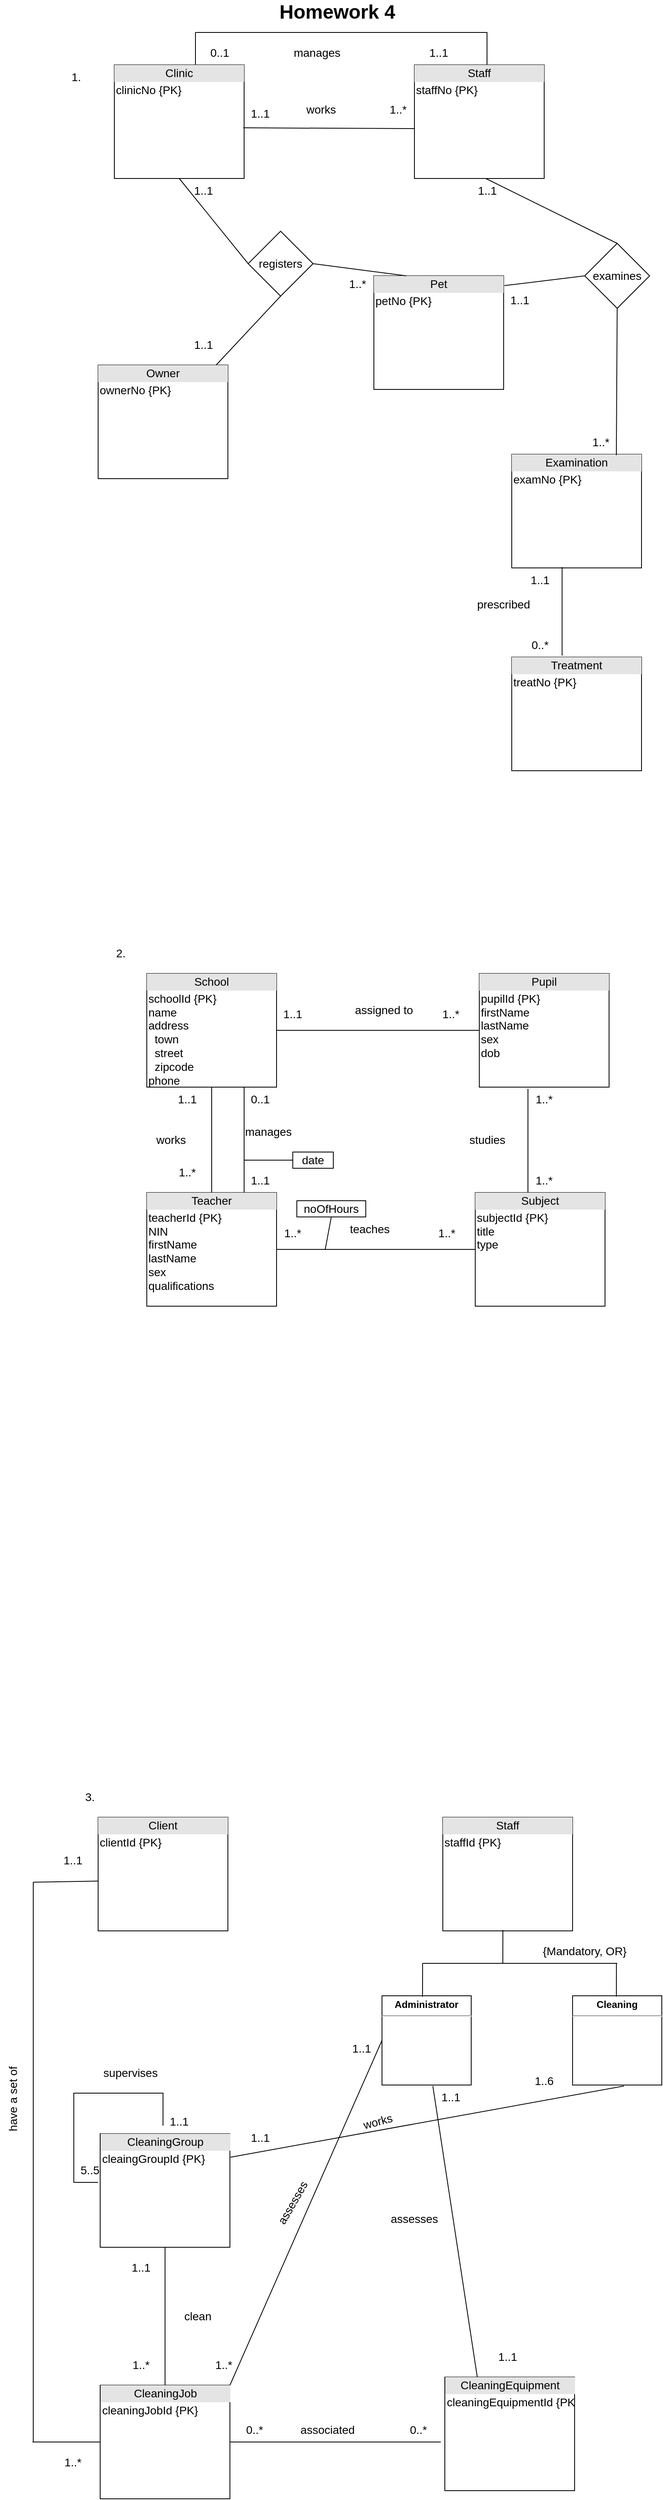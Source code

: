 <mxfile version="20.3.7" type="github">
  <diagram id="n6hOYPqbTRg_huXqoske" name="Page-1">
    <mxGraphModel dx="1140" dy="533" grid="1" gridSize="10" guides="1" tooltips="1" connect="1" arrows="1" fold="1" page="1" pageScale="1" pageWidth="850" pageHeight="1100" math="0" shadow="0">
      <root>
        <mxCell id="0" />
        <mxCell id="1" parent="0" />
        <mxCell id="2x-YNOdJNlLPmu8-nP3Z-1" value="&lt;span style=&quot;font-size: 24px;&quot;&gt;&lt;b&gt;Homework 4&lt;/b&gt;&lt;/span&gt;" style="text;html=1;strokeColor=none;fillColor=none;align=center;verticalAlign=middle;whiteSpace=wrap;rounded=0;" parent="1" vertex="1">
          <mxGeometry x="320" y="40" width="190" height="30" as="geometry" />
        </mxCell>
        <mxCell id="2x-YNOdJNlLPmu8-nP3Z-3" value="&lt;font style=&quot;font-size: 14px;&quot;&gt;1.&amp;nbsp;&lt;/font&gt;" style="text;html=1;strokeColor=none;fillColor=none;align=center;verticalAlign=middle;whiteSpace=wrap;rounded=0;fontSize=12;" parent="1" vertex="1">
          <mxGeometry x="70" y="120" width="50" height="30" as="geometry" />
        </mxCell>
        <mxCell id="2x-YNOdJNlLPmu8-nP3Z-4" value="&lt;div style=&quot;text-align: center; box-sizing: border-box; width: 100%; background: rgb(228, 228, 228); padding: 2px;&quot;&gt;Clinic&lt;/div&gt;&lt;table style=&quot;width:100%;font-size:1em;&quot; cellpadding=&quot;2&quot; cellspacing=&quot;0&quot;&gt;&lt;tbody&gt;&lt;tr&gt;&lt;td&gt;clinicNo {PK}&lt;br&gt;&lt;br&gt;&lt;/td&gt;&lt;td&gt;&lt;/td&gt;&lt;/tr&gt;&lt;/tbody&gt;&lt;/table&gt;" style="verticalAlign=top;align=left;overflow=fill;html=1;fontSize=14;" parent="1" vertex="1">
          <mxGeometry x="140" y="120" width="160" height="140" as="geometry" />
        </mxCell>
        <mxCell id="2x-YNOdJNlLPmu8-nP3Z-5" value="&lt;div style=&quot;text-align: center; box-sizing: border-box; width: 100%; background: rgb(228, 228, 228); padding: 2px;&quot;&gt;Staff&lt;/div&gt;&lt;table style=&quot;width:100%;font-size:1em;&quot; cellpadding=&quot;2&quot; cellspacing=&quot;0&quot;&gt;&lt;tbody&gt;&lt;tr&gt;&lt;td&gt;staffNo {PK}&lt;/td&gt;&lt;td&gt;&lt;/td&gt;&lt;/tr&gt;&lt;tr&gt;&lt;td&gt;&lt;br&gt;&lt;/td&gt;&lt;td&gt;&lt;/td&gt;&lt;/tr&gt;&lt;/tbody&gt;&lt;/table&gt;" style="verticalAlign=top;align=left;overflow=fill;html=1;fontSize=14;" parent="1" vertex="1">
          <mxGeometry x="510" y="120" width="160" height="140" as="geometry" />
        </mxCell>
        <mxCell id="2x-YNOdJNlLPmu8-nP3Z-6" value="" style="endArrow=none;html=1;rounded=0;fontSize=14;exitX=0.994;exitY=0.554;exitDx=0;exitDy=0;exitPerimeter=0;entryX=0;entryY=0.561;entryDx=0;entryDy=0;entryPerimeter=0;" parent="1" source="2x-YNOdJNlLPmu8-nP3Z-4" target="2x-YNOdJNlLPmu8-nP3Z-5" edge="1">
          <mxGeometry width="50" height="50" relative="1" as="geometry">
            <mxPoint x="430" y="260" as="sourcePoint" />
            <mxPoint x="480" y="210" as="targetPoint" />
          </mxGeometry>
        </mxCell>
        <mxCell id="2x-YNOdJNlLPmu8-nP3Z-7" value="1..*" style="text;html=1;strokeColor=none;fillColor=none;align=center;verticalAlign=middle;whiteSpace=wrap;rounded=0;fontSize=14;" parent="1" vertex="1">
          <mxGeometry x="460" y="160" width="60" height="30" as="geometry" />
        </mxCell>
        <mxCell id="2x-YNOdJNlLPmu8-nP3Z-8" value="works" style="text;html=1;strokeColor=none;fillColor=none;align=center;verticalAlign=middle;whiteSpace=wrap;rounded=0;fontSize=14;" parent="1" vertex="1">
          <mxGeometry x="365" y="160" width="60" height="30" as="geometry" />
        </mxCell>
        <mxCell id="2x-YNOdJNlLPmu8-nP3Z-9" value="" style="shape=image;html=1;verticalAlign=top;verticalLabelPosition=bottom;labelBackgroundColor=#ffffff;imageAspect=0;aspect=fixed;image=https://cdn4.iconfinder.com/data/icons/essential-app-2/16/play-music-triangle-media-128.png;fontSize=14;rotation=-180;" parent="1" vertex="1">
          <mxGeometry x="350" y="165" width="20" height="20" as="geometry" />
        </mxCell>
        <mxCell id="2x-YNOdJNlLPmu8-nP3Z-10" value="1..1" style="text;html=1;strokeColor=none;fillColor=none;align=center;verticalAlign=middle;whiteSpace=wrap;rounded=0;fontSize=14;" parent="1" vertex="1">
          <mxGeometry x="290" y="165" width="60" height="30" as="geometry" />
        </mxCell>
        <mxCell id="2x-YNOdJNlLPmu8-nP3Z-11" value="&lt;div style=&quot;text-align: center; box-sizing: border-box; width: 100%; background: rgb(228, 228, 228); padding: 2px;&quot;&gt;Owner&lt;/div&gt;&lt;table style=&quot;width:100%;font-size:1em;&quot; cellpadding=&quot;2&quot; cellspacing=&quot;0&quot;&gt;&lt;tbody&gt;&lt;tr&gt;&lt;td&gt;ownerNo {PK}&lt;br&gt;&lt;br&gt;&lt;/td&gt;&lt;td&gt;&lt;/td&gt;&lt;/tr&gt;&lt;/tbody&gt;&lt;/table&gt;" style="verticalAlign=top;align=left;overflow=fill;html=1;fontSize=14;" parent="1" vertex="1">
          <mxGeometry x="120" y="490" width="160" height="140" as="geometry" />
        </mxCell>
        <mxCell id="2x-YNOdJNlLPmu8-nP3Z-12" value="" style="endArrow=none;html=1;rounded=0;fontSize=14;exitX=0;exitY=0.5;exitDx=0;exitDy=0;entryX=0.5;entryY=1;entryDx=0;entryDy=0;" parent="1" source="UZ8KRonEaBF6RXoaCSWt-2" target="2x-YNOdJNlLPmu8-nP3Z-4" edge="1">
          <mxGeometry width="50" height="50" relative="1" as="geometry">
            <mxPoint x="430" y="370" as="sourcePoint" />
            <mxPoint x="480" y="320" as="targetPoint" />
          </mxGeometry>
        </mxCell>
        <mxCell id="2x-YNOdJNlLPmu8-nP3Z-13" value="&lt;div style=&quot;text-align: center; box-sizing: border-box; width: 100%; background: rgb(228, 228, 228); padding: 2px;&quot;&gt;Pet&lt;/div&gt;&lt;table style=&quot;width:100%;font-size:1em;&quot; cellpadding=&quot;2&quot; cellspacing=&quot;0&quot;&gt;&lt;tbody&gt;&lt;tr&gt;&lt;td&gt;petNo {PK}&lt;br&gt;&lt;br&gt;&lt;/td&gt;&lt;td&gt;&lt;/td&gt;&lt;/tr&gt;&lt;/tbody&gt;&lt;/table&gt;" style="verticalAlign=top;align=left;overflow=fill;html=1;fontSize=14;" parent="1" vertex="1">
          <mxGeometry x="460" y="380" width="160" height="140" as="geometry" />
        </mxCell>
        <mxCell id="2x-YNOdJNlLPmu8-nP3Z-14" value="" style="endArrow=none;html=1;rounded=0;fontSize=14;exitX=0.5;exitY=1;exitDx=0;exitDy=0;" parent="1" target="2x-YNOdJNlLPmu8-nP3Z-11" edge="1" source="UZ8KRonEaBF6RXoaCSWt-2">
          <mxGeometry width="50" height="50" relative="1" as="geometry">
            <mxPoint x="460" y="450" as="sourcePoint" />
            <mxPoint x="480" y="550" as="targetPoint" />
          </mxGeometry>
        </mxCell>
        <mxCell id="2x-YNOdJNlLPmu8-nP3Z-15" value="1..*" style="text;html=1;strokeColor=none;fillColor=none;align=center;verticalAlign=middle;whiteSpace=wrap;rounded=0;fontSize=14;" parent="1" vertex="1">
          <mxGeometry x="410" y="375" width="60" height="30" as="geometry" />
        </mxCell>
        <mxCell id="2x-YNOdJNlLPmu8-nP3Z-23" value="manages" style="text;html=1;strokeColor=none;fillColor=none;align=center;verticalAlign=middle;whiteSpace=wrap;rounded=0;fontSize=14;" parent="1" vertex="1">
          <mxGeometry x="360" y="90" width="60" height="30" as="geometry" />
        </mxCell>
        <mxCell id="2x-YNOdJNlLPmu8-nP3Z-24" value="0..1" style="text;html=1;strokeColor=none;fillColor=none;align=center;verticalAlign=middle;whiteSpace=wrap;rounded=0;fontSize=14;" parent="1" vertex="1">
          <mxGeometry x="240" y="90" width="60" height="30" as="geometry" />
        </mxCell>
        <mxCell id="2x-YNOdJNlLPmu8-nP3Z-25" value="1..1" style="text;html=1;strokeColor=none;fillColor=none;align=center;verticalAlign=middle;whiteSpace=wrap;rounded=0;fontSize=14;" parent="1" vertex="1">
          <mxGeometry x="510" y="90" width="60" height="30" as="geometry" />
        </mxCell>
        <mxCell id="2x-YNOdJNlLPmu8-nP3Z-28" value="1..1" style="text;html=1;strokeColor=none;fillColor=none;align=center;verticalAlign=middle;whiteSpace=wrap;rounded=0;fontSize=14;" parent="1" vertex="1">
          <mxGeometry x="220" y="260" width="60" height="30" as="geometry" />
        </mxCell>
        <mxCell id="2x-YNOdJNlLPmu8-nP3Z-30" value="" style="endArrow=none;html=1;rounded=0;fontSize=14;exitX=0.25;exitY=0;exitDx=0;exitDy=0;entryX=1;entryY=0.5;entryDx=0;entryDy=0;" parent="1" source="2x-YNOdJNlLPmu8-nP3Z-13" target="UZ8KRonEaBF6RXoaCSWt-2" edge="1">
          <mxGeometry width="50" height="50" relative="1" as="geometry">
            <mxPoint x="490" y="370" as="sourcePoint" />
            <mxPoint x="490" y="300" as="targetPoint" />
          </mxGeometry>
        </mxCell>
        <mxCell id="2x-YNOdJNlLPmu8-nP3Z-32" value="1..1" style="text;html=1;strokeColor=none;fillColor=none;align=center;verticalAlign=middle;whiteSpace=wrap;rounded=0;fontSize=14;rotation=0;" parent="1" vertex="1">
          <mxGeometry x="220" y="450" width="60" height="30" as="geometry" />
        </mxCell>
        <mxCell id="2x-YNOdJNlLPmu8-nP3Z-34" value="&lt;div style=&quot;text-align: center; box-sizing: border-box; width: 100%; background: rgb(228, 228, 228); padding: 2px;&quot;&gt;Examination&lt;/div&gt;&lt;table style=&quot;width:100%;font-size:1em;&quot; cellpadding=&quot;2&quot; cellspacing=&quot;0&quot;&gt;&lt;tbody&gt;&lt;tr&gt;&lt;td&gt;examNo {PK}&lt;br&gt;&lt;br&gt;&lt;/td&gt;&lt;td&gt;&lt;/td&gt;&lt;/tr&gt;&lt;/tbody&gt;&lt;/table&gt;" style="verticalAlign=top;align=left;overflow=fill;html=1;fontSize=14;" parent="1" vertex="1">
          <mxGeometry x="630" y="600" width="160" height="140" as="geometry" />
        </mxCell>
        <mxCell id="2x-YNOdJNlLPmu8-nP3Z-35" value="" style="endArrow=none;html=1;rounded=0;fontSize=14;entryX=0.5;entryY=1;entryDx=0;entryDy=0;exitX=0.806;exitY=0.007;exitDx=0;exitDy=0;exitPerimeter=0;" parent="1" target="UZ8KRonEaBF6RXoaCSWt-4" edge="1" source="2x-YNOdJNlLPmu8-nP3Z-34">
          <mxGeometry width="50" height="50" relative="1" as="geometry">
            <mxPoint x="518" y="620" as="sourcePoint" />
            <mxPoint x="490" y="500" as="targetPoint" />
          </mxGeometry>
        </mxCell>
        <mxCell id="2x-YNOdJNlLPmu8-nP3Z-38" value="1..*" style="text;html=1;strokeColor=none;fillColor=none;align=center;verticalAlign=middle;whiteSpace=wrap;rounded=0;fontSize=14;" parent="1" vertex="1">
          <mxGeometry x="710" y="570" width="60" height="30" as="geometry" />
        </mxCell>
        <mxCell id="2x-YNOdJNlLPmu8-nP3Z-39" value="1..1" style="text;html=1;strokeColor=none;fillColor=none;align=center;verticalAlign=middle;whiteSpace=wrap;rounded=0;fontSize=14;" parent="1" vertex="1">
          <mxGeometry x="610" y="395" width="60" height="30" as="geometry" />
        </mxCell>
        <mxCell id="2x-YNOdJNlLPmu8-nP3Z-44" value="1..1" style="text;html=1;strokeColor=none;fillColor=none;align=center;verticalAlign=middle;whiteSpace=wrap;rounded=0;fontSize=14;" parent="1" vertex="1">
          <mxGeometry x="570" y="260" width="60" height="30" as="geometry" />
        </mxCell>
        <mxCell id="2x-YNOdJNlLPmu8-nP3Z-45" value="&lt;div style=&quot;text-align: center; box-sizing: border-box; width: 100%; background: rgb(228, 228, 228); padding: 2px;&quot;&gt;Treatment&lt;/div&gt;&lt;table style=&quot;width:100%;font-size:1em;&quot; cellpadding=&quot;2&quot; cellspacing=&quot;0&quot;&gt;&lt;tbody&gt;&lt;tr&gt;&lt;td&gt;treatNo {PK}&lt;br&gt;&lt;br&gt;&lt;/td&gt;&lt;td&gt;&lt;/td&gt;&lt;/tr&gt;&lt;/tbody&gt;&lt;/table&gt;" style="verticalAlign=top;align=left;overflow=fill;html=1;fontSize=14;" parent="1" vertex="1">
          <mxGeometry x="630" y="850" width="160" height="140" as="geometry" />
        </mxCell>
        <mxCell id="2x-YNOdJNlLPmu8-nP3Z-46" value="" style="endArrow=none;html=1;rounded=0;fontSize=14;entryX=0.388;entryY=0.993;entryDx=0;entryDy=0;entryPerimeter=0;exitX=0.388;exitY=-0.014;exitDx=0;exitDy=0;exitPerimeter=0;" parent="1" source="2x-YNOdJNlLPmu8-nP3Z-45" target="2x-YNOdJNlLPmu8-nP3Z-34" edge="1">
          <mxGeometry width="50" height="50" relative="1" as="geometry">
            <mxPoint x="522" y="840" as="sourcePoint" />
            <mxPoint x="490" y="790" as="targetPoint" />
          </mxGeometry>
        </mxCell>
        <mxCell id="2x-YNOdJNlLPmu8-nP3Z-47" value="prescribed" style="text;html=1;strokeColor=none;fillColor=none;align=center;verticalAlign=middle;whiteSpace=wrap;rounded=0;fontSize=14;" parent="1" vertex="1">
          <mxGeometry x="590" y="770" width="60" height="30" as="geometry" />
        </mxCell>
        <mxCell id="2x-YNOdJNlLPmu8-nP3Z-48" value="" style="shape=image;html=1;verticalAlign=top;verticalLabelPosition=bottom;labelBackgroundColor=#ffffff;imageAspect=0;aspect=fixed;image=https://cdn1.iconfinder.com/data/icons/ionicons-fill-vol-2/512/triangle-128.png;fontSize=14;rotation=-180;" parent="1" vertex="1">
          <mxGeometry x="610" y="800" width="20" height="20" as="geometry" />
        </mxCell>
        <mxCell id="2x-YNOdJNlLPmu8-nP3Z-49" value="0..*" style="text;html=1;strokeColor=none;fillColor=none;align=center;verticalAlign=middle;whiteSpace=wrap;rounded=0;fontSize=14;" parent="1" vertex="1">
          <mxGeometry x="635" y="820" width="60" height="30" as="geometry" />
        </mxCell>
        <mxCell id="2x-YNOdJNlLPmu8-nP3Z-50" value="1..1" style="text;html=1;strokeColor=none;fillColor=none;align=center;verticalAlign=middle;whiteSpace=wrap;rounded=0;fontSize=14;" parent="1" vertex="1">
          <mxGeometry x="635" y="740" width="60" height="30" as="geometry" />
        </mxCell>
        <mxCell id="2x-YNOdJNlLPmu8-nP3Z-51" value="2.&amp;nbsp;" style="text;html=1;strokeColor=none;fillColor=none;align=center;verticalAlign=middle;whiteSpace=wrap;rounded=0;fontSize=14;" parent="1" vertex="1">
          <mxGeometry x="120" y="1200" width="60" height="30" as="geometry" />
        </mxCell>
        <mxCell id="2x-YNOdJNlLPmu8-nP3Z-52" value="&lt;div style=&quot;text-align: center; box-sizing: border-box; width: 100%; background: rgb(228, 228, 228); padding: 2px;&quot;&gt;School&lt;/div&gt;&lt;table style=&quot;width:100%;font-size:1em;&quot; cellpadding=&quot;2&quot; cellspacing=&quot;0&quot;&gt;&lt;tbody&gt;&lt;tr&gt;&lt;td&gt;schoolId {PK}&lt;br&gt;name&lt;br&gt;address&lt;br&gt;&lt;span style=&quot;white-space: pre;&quot;&gt; &lt;span style=&quot;white-space: pre;&quot;&gt;	&lt;/span&gt;&lt;/span&gt;town&lt;br&gt;&lt;span style=&quot;white-space: pre;&quot;&gt; &lt;span style=&quot;white-space: pre;&quot;&gt;	&lt;/span&gt;&lt;/span&gt;street&lt;br&gt;&lt;span style=&quot;white-space: pre;&quot;&gt; &lt;span style=&quot;white-space: pre;&quot;&gt;	&lt;/span&gt;&lt;/span&gt;zipcode&lt;br&gt;phone&lt;br&gt;&lt;br&gt;&lt;/td&gt;&lt;td&gt;&lt;/td&gt;&lt;/tr&gt;&lt;/tbody&gt;&lt;/table&gt;" style="verticalAlign=top;align=left;overflow=fill;html=1;fontSize=14;" parent="1" vertex="1">
          <mxGeometry x="180" y="1240" width="160" height="140" as="geometry" />
        </mxCell>
        <mxCell id="2x-YNOdJNlLPmu8-nP3Z-53" value="&lt;div style=&quot;text-align: center; box-sizing: border-box; width: 100%; background: rgb(228, 228, 228); padding: 2px;&quot;&gt;Pupil&lt;/div&gt;&lt;table style=&quot;width:100%;font-size:1em;&quot; cellpadding=&quot;2&quot; cellspacing=&quot;0&quot;&gt;&lt;tbody&gt;&lt;tr&gt;&lt;td&gt;pupilId {PK}&lt;br&gt;firstName&lt;br&gt;lastName&lt;br&gt;sex&lt;br&gt;dob&lt;br&gt;&lt;br&gt;&lt;/td&gt;&lt;td&gt;&lt;/td&gt;&lt;/tr&gt;&lt;/tbody&gt;&lt;/table&gt;" style="verticalAlign=top;align=left;overflow=fill;html=1;fontSize=14;" parent="1" vertex="1">
          <mxGeometry x="590" y="1240" width="160" height="140" as="geometry" />
        </mxCell>
        <mxCell id="2x-YNOdJNlLPmu8-nP3Z-54" value="" style="endArrow=none;html=1;rounded=0;fontSize=14;exitX=1;exitY=0.5;exitDx=0;exitDy=0;entryX=0;entryY=0.5;entryDx=0;entryDy=0;" parent="1" source="2x-YNOdJNlLPmu8-nP3Z-52" target="2x-YNOdJNlLPmu8-nP3Z-53" edge="1">
          <mxGeometry width="50" height="50" relative="1" as="geometry">
            <mxPoint x="480" y="1300" as="sourcePoint" />
            <mxPoint x="530" y="1250" as="targetPoint" />
          </mxGeometry>
        </mxCell>
        <mxCell id="2x-YNOdJNlLPmu8-nP3Z-55" value="assigned to" style="text;html=1;strokeColor=none;fillColor=none;align=center;verticalAlign=middle;whiteSpace=wrap;rounded=0;fontSize=14;" parent="1" vertex="1">
          <mxGeometry x="435" y="1270" width="75" height="30" as="geometry" />
        </mxCell>
        <mxCell id="2x-YNOdJNlLPmu8-nP3Z-56" value="" style="shape=image;html=1;verticalAlign=top;verticalLabelPosition=bottom;labelBackgroundColor=#ffffff;imageAspect=0;aspect=fixed;image=https://cdn1.iconfinder.com/data/icons/ionicons-fill-vol-2/512/triangle-128.png;fontSize=14;rotation=-90;" parent="1" vertex="1">
          <mxGeometry x="415" y="1275" width="20" height="20" as="geometry" />
        </mxCell>
        <mxCell id="2x-YNOdJNlLPmu8-nP3Z-57" value="1..1" style="text;html=1;strokeColor=none;fillColor=none;align=center;verticalAlign=middle;whiteSpace=wrap;rounded=0;fontSize=14;" parent="1" vertex="1">
          <mxGeometry x="330" y="1275" width="60" height="30" as="geometry" />
        </mxCell>
        <mxCell id="2x-YNOdJNlLPmu8-nP3Z-58" value="1..*" style="text;html=1;strokeColor=none;fillColor=none;align=center;verticalAlign=middle;whiteSpace=wrap;rounded=0;fontSize=14;" parent="1" vertex="1">
          <mxGeometry x="525" y="1275" width="60" height="30" as="geometry" />
        </mxCell>
        <mxCell id="2x-YNOdJNlLPmu8-nP3Z-59" value="&lt;div style=&quot;text-align: center; box-sizing: border-box; width: 100%; background: rgb(228, 228, 228); padding: 2px;&quot;&gt;Teacher&lt;/div&gt;&lt;table style=&quot;width:100%;font-size:1em;&quot; cellpadding=&quot;2&quot; cellspacing=&quot;0&quot;&gt;&lt;tbody&gt;&lt;tr&gt;&lt;td&gt;teacherId {PK}&lt;br&gt;NIN&lt;br&gt;firstName&lt;br&gt;lastName&lt;br&gt;sex&lt;br&gt;qualifications&lt;/td&gt;&lt;td&gt;&lt;/td&gt;&lt;/tr&gt;&lt;/tbody&gt;&lt;/table&gt;" style="verticalAlign=top;align=left;overflow=fill;html=1;fontSize=14;" parent="1" vertex="1">
          <mxGeometry x="180" y="1510" width="160" height="140" as="geometry" />
        </mxCell>
        <mxCell id="2x-YNOdJNlLPmu8-nP3Z-60" value="" style="endArrow=none;html=1;rounded=0;fontSize=14;exitX=0.5;exitY=0;exitDx=0;exitDy=0;entryX=0.5;entryY=1;entryDx=0;entryDy=0;" parent="1" source="2x-YNOdJNlLPmu8-nP3Z-59" target="2x-YNOdJNlLPmu8-nP3Z-52" edge="1">
          <mxGeometry width="50" height="50" relative="1" as="geometry">
            <mxPoint x="480" y="1520" as="sourcePoint" />
            <mxPoint x="530" y="1470" as="targetPoint" />
          </mxGeometry>
        </mxCell>
        <mxCell id="2x-YNOdJNlLPmu8-nP3Z-61" value="works" style="text;html=1;strokeColor=none;fillColor=none;align=center;verticalAlign=middle;whiteSpace=wrap;rounded=0;fontSize=14;" parent="1" vertex="1">
          <mxGeometry x="180" y="1430" width="60" height="30" as="geometry" />
        </mxCell>
        <mxCell id="2x-YNOdJNlLPmu8-nP3Z-62" value="" style="shape=image;html=1;verticalAlign=top;verticalLabelPosition=bottom;labelBackgroundColor=#ffffff;imageAspect=0;aspect=fixed;image=https://cdn1.iconfinder.com/data/icons/ionicons-fill-vol-2/512/triangle-128.png;fontSize=14;rotation=0;" parent="1" vertex="1">
          <mxGeometry x="200" y="1420" width="20" height="20" as="geometry" />
        </mxCell>
        <mxCell id="2x-YNOdJNlLPmu8-nP3Z-63" value="1..1" style="text;html=1;strokeColor=none;fillColor=none;align=center;verticalAlign=middle;whiteSpace=wrap;rounded=0;fontSize=14;" parent="1" vertex="1">
          <mxGeometry x="200" y="1380" width="60" height="30" as="geometry" />
        </mxCell>
        <mxCell id="2x-YNOdJNlLPmu8-nP3Z-64" value="&lt;div style=&quot;text-align: center; box-sizing: border-box; width: 100%; background: rgb(228, 228, 228); padding: 2px;&quot;&gt;Subject&lt;/div&gt;&lt;table style=&quot;width:100%;font-size:1em;&quot; cellpadding=&quot;2&quot; cellspacing=&quot;0&quot;&gt;&lt;tbody&gt;&lt;tr&gt;&lt;td&gt;subjectId {PK}&lt;br&gt;title&lt;br&gt;type&lt;/td&gt;&lt;td&gt;&lt;/td&gt;&lt;/tr&gt;&lt;/tbody&gt;&lt;/table&gt;" style="verticalAlign=top;align=left;overflow=fill;html=1;fontSize=14;" parent="1" vertex="1">
          <mxGeometry x="585" y="1510" width="160" height="140" as="geometry" />
        </mxCell>
        <mxCell id="2x-YNOdJNlLPmu8-nP3Z-65" value="" style="endArrow=none;html=1;rounded=0;fontSize=14;exitX=1;exitY=0.5;exitDx=0;exitDy=0;entryX=0;entryY=0.5;entryDx=0;entryDy=0;" parent="1" source="2x-YNOdJNlLPmu8-nP3Z-59" target="2x-YNOdJNlLPmu8-nP3Z-64" edge="1">
          <mxGeometry width="50" height="50" relative="1" as="geometry">
            <mxPoint x="480" y="1540" as="sourcePoint" />
            <mxPoint x="530" y="1490" as="targetPoint" />
          </mxGeometry>
        </mxCell>
        <mxCell id="2x-YNOdJNlLPmu8-nP3Z-66" value="teaches" style="text;html=1;strokeColor=none;fillColor=none;align=center;verticalAlign=middle;whiteSpace=wrap;rounded=0;fontSize=14;" parent="1" vertex="1">
          <mxGeometry x="425" y="1540" width="60" height="30" as="geometry" />
        </mxCell>
        <mxCell id="2x-YNOdJNlLPmu8-nP3Z-67" value="" style="shape=image;html=1;verticalAlign=top;verticalLabelPosition=bottom;labelBackgroundColor=#ffffff;imageAspect=0;aspect=fixed;image=https://cdn1.iconfinder.com/data/icons/ionicons-fill-vol-2/512/triangle-128.png;fontSize=14;rotation=90;" parent="1" vertex="1">
          <mxGeometry x="485" y="1545" width="20" height="20" as="geometry" />
        </mxCell>
        <mxCell id="2x-YNOdJNlLPmu8-nP3Z-68" value="1..*" style="text;html=1;strokeColor=none;fillColor=none;align=center;verticalAlign=middle;whiteSpace=wrap;rounded=0;fontSize=14;" parent="1" vertex="1">
          <mxGeometry x="520" y="1545" width="60" height="30" as="geometry" />
        </mxCell>
        <mxCell id="2x-YNOdJNlLPmu8-nP3Z-69" value="1..*" style="text;html=1;strokeColor=none;fillColor=none;align=center;verticalAlign=middle;whiteSpace=wrap;rounded=0;fontSize=14;" parent="1" vertex="1">
          <mxGeometry x="330" y="1545" width="60" height="30" as="geometry" />
        </mxCell>
        <mxCell id="2x-YNOdJNlLPmu8-nP3Z-70" value="" style="endArrow=none;html=1;rounded=0;fontSize=14;entryX=0.375;entryY=1.014;entryDx=0;entryDy=0;entryPerimeter=0;exitX=0.406;exitY=0;exitDx=0;exitDy=0;exitPerimeter=0;" parent="1" source="2x-YNOdJNlLPmu8-nP3Z-64" target="2x-YNOdJNlLPmu8-nP3Z-53" edge="1">
          <mxGeometry width="50" height="50" relative="1" as="geometry">
            <mxPoint x="480" y="1510" as="sourcePoint" />
            <mxPoint x="530" y="1460" as="targetPoint" />
          </mxGeometry>
        </mxCell>
        <mxCell id="2x-YNOdJNlLPmu8-nP3Z-71" value="studies" style="text;html=1;strokeColor=none;fillColor=none;align=center;verticalAlign=middle;whiteSpace=wrap;rounded=0;fontSize=14;" parent="1" vertex="1">
          <mxGeometry x="570" y="1430" width="60" height="30" as="geometry" />
        </mxCell>
        <mxCell id="2x-YNOdJNlLPmu8-nP3Z-72" value="" style="shape=image;html=1;verticalAlign=top;verticalLabelPosition=bottom;labelBackgroundColor=#ffffff;imageAspect=0;aspect=fixed;image=https://cdn1.iconfinder.com/data/icons/ionicons-fill-vol-2/512/triangle-128.png;fontSize=14;rotation=-180;" parent="1" vertex="1">
          <mxGeometry x="590" y="1460" width="20" height="20" as="geometry" />
        </mxCell>
        <mxCell id="2x-YNOdJNlLPmu8-nP3Z-73" value="1..*" style="text;html=1;strokeColor=none;fillColor=none;align=center;verticalAlign=middle;whiteSpace=wrap;rounded=0;fontSize=14;" parent="1" vertex="1">
          <mxGeometry x="640" y="1480" width="60" height="30" as="geometry" />
        </mxCell>
        <mxCell id="2x-YNOdJNlLPmu8-nP3Z-74" value="1..*" style="text;html=1;strokeColor=none;fillColor=none;align=center;verticalAlign=middle;whiteSpace=wrap;rounded=0;fontSize=14;" parent="1" vertex="1">
          <mxGeometry x="640" y="1380" width="60" height="30" as="geometry" />
        </mxCell>
        <mxCell id="2x-YNOdJNlLPmu8-nP3Z-75" value="" style="endArrow=none;html=1;rounded=0;fontSize=14;exitX=0.75;exitY=0;exitDx=0;exitDy=0;entryX=0.75;entryY=1;entryDx=0;entryDy=0;" parent="1" source="2x-YNOdJNlLPmu8-nP3Z-59" target="2x-YNOdJNlLPmu8-nP3Z-52" edge="1">
          <mxGeometry width="50" height="50" relative="1" as="geometry">
            <mxPoint x="480" y="1470" as="sourcePoint" />
            <mxPoint x="530" y="1420" as="targetPoint" />
          </mxGeometry>
        </mxCell>
        <mxCell id="2x-YNOdJNlLPmu8-nP3Z-76" value="manages" style="text;html=1;strokeColor=none;fillColor=none;align=center;verticalAlign=middle;whiteSpace=wrap;rounded=0;fontSize=14;" parent="1" vertex="1">
          <mxGeometry x="300" y="1420" width="60" height="30" as="geometry" />
        </mxCell>
        <mxCell id="2x-YNOdJNlLPmu8-nP3Z-77" value="1..1" style="text;html=1;strokeColor=none;fillColor=none;align=center;verticalAlign=middle;whiteSpace=wrap;rounded=0;fontSize=14;" parent="1" vertex="1">
          <mxGeometry x="290" y="1480" width="60" height="30" as="geometry" />
        </mxCell>
        <mxCell id="2x-YNOdJNlLPmu8-nP3Z-78" value="" style="shape=image;html=1;verticalAlign=top;verticalLabelPosition=bottom;labelBackgroundColor=#ffffff;imageAspect=0;aspect=fixed;image=https://cdn1.iconfinder.com/data/icons/ionicons-fill-vol-2/512/triangle-128.png;fontSize=14;rotation=-180;" parent="1" vertex="1">
          <mxGeometry x="310" y="1440" width="20" height="20" as="geometry" />
        </mxCell>
        <mxCell id="2x-YNOdJNlLPmu8-nP3Z-79" value="0..1" style="text;html=1;strokeColor=none;fillColor=none;align=center;verticalAlign=middle;whiteSpace=wrap;rounded=0;fontSize=14;" parent="1" vertex="1">
          <mxGeometry x="290" y="1380" width="60" height="30" as="geometry" />
        </mxCell>
        <mxCell id="2x-YNOdJNlLPmu8-nP3Z-81" value="" style="endArrow=none;html=1;rounded=0;fontSize=14;" parent="1" edge="1">
          <mxGeometry width="50" height="50" relative="1" as="geometry">
            <mxPoint x="300" y="1470" as="sourcePoint" />
            <mxPoint x="360" y="1470" as="targetPoint" />
          </mxGeometry>
        </mxCell>
        <mxCell id="2x-YNOdJNlLPmu8-nP3Z-83" value="date" style="rounded=0;whiteSpace=wrap;html=1;fontSize=14;" parent="1" vertex="1">
          <mxGeometry x="360" y="1460" width="50" height="20" as="geometry" />
        </mxCell>
        <mxCell id="UZ8KRonEaBF6RXoaCSWt-1" value="3." style="text;html=1;strokeColor=none;fillColor=none;align=center;verticalAlign=middle;whiteSpace=wrap;rounded=0;fontSize=14;" vertex="1" parent="1">
          <mxGeometry x="80" y="2240" width="60" height="30" as="geometry" />
        </mxCell>
        <mxCell id="UZ8KRonEaBF6RXoaCSWt-2" value="" style="rhombus;whiteSpace=wrap;html=1;fontSize=14;" vertex="1" parent="1">
          <mxGeometry x="305" y="325" width="80" height="80" as="geometry" />
        </mxCell>
        <mxCell id="UZ8KRonEaBF6RXoaCSWt-3" value="registers" style="text;html=1;strokeColor=none;fillColor=none;align=center;verticalAlign=middle;whiteSpace=wrap;rounded=0;fontSize=14;" vertex="1" parent="1">
          <mxGeometry x="315" y="350" width="60" height="30" as="geometry" />
        </mxCell>
        <mxCell id="UZ8KRonEaBF6RXoaCSWt-4" value="" style="rhombus;whiteSpace=wrap;html=1;fontSize=14;" vertex="1" parent="1">
          <mxGeometry x="720" y="340" width="80" height="80" as="geometry" />
        </mxCell>
        <mxCell id="UZ8KRonEaBF6RXoaCSWt-5" value="" style="endArrow=none;html=1;rounded=0;fontSize=14;entryX=0.55;entryY=1;entryDx=0;entryDy=0;entryPerimeter=0;exitX=0.5;exitY=0;exitDx=0;exitDy=0;" edge="1" parent="1" source="UZ8KRonEaBF6RXoaCSWt-4" target="2x-YNOdJNlLPmu8-nP3Z-5">
          <mxGeometry width="50" height="50" relative="1" as="geometry">
            <mxPoint x="390" y="350" as="sourcePoint" />
            <mxPoint x="440" y="300" as="targetPoint" />
          </mxGeometry>
        </mxCell>
        <mxCell id="UZ8KRonEaBF6RXoaCSWt-6" value="" style="endArrow=none;html=1;rounded=0;fontSize=14;exitX=1.006;exitY=0.086;exitDx=0;exitDy=0;exitPerimeter=0;entryX=0;entryY=0.5;entryDx=0;entryDy=0;" edge="1" parent="1" source="2x-YNOdJNlLPmu8-nP3Z-13" target="UZ8KRonEaBF6RXoaCSWt-4">
          <mxGeometry width="50" height="50" relative="1" as="geometry">
            <mxPoint x="630" y="375" as="sourcePoint" />
            <mxPoint x="680" y="325" as="targetPoint" />
          </mxGeometry>
        </mxCell>
        <mxCell id="UZ8KRonEaBF6RXoaCSWt-8" value="examines" style="text;html=1;strokeColor=none;fillColor=none;align=center;verticalAlign=middle;whiteSpace=wrap;rounded=0;fontSize=14;" vertex="1" parent="1">
          <mxGeometry x="730" y="365" width="60" height="30" as="geometry" />
        </mxCell>
        <mxCell id="UZ8KRonEaBF6RXoaCSWt-9" value="&lt;div style=&quot;text-align: center; box-sizing: border-box; width: 100%; background: rgb(228, 228, 228); padding: 2px;&quot;&gt;Client&lt;/div&gt;&lt;table style=&quot;width:100%;font-size:1em;&quot; cellpadding=&quot;2&quot; cellspacing=&quot;0&quot;&gt;&lt;tbody&gt;&lt;tr&gt;&lt;td&gt;clientId {PK}&lt;br&gt;&lt;/td&gt;&lt;td&gt;&lt;/td&gt;&lt;/tr&gt;&lt;/tbody&gt;&lt;/table&gt;" style="verticalAlign=top;align=left;overflow=fill;html=1;fontSize=14;" vertex="1" parent="1">
          <mxGeometry x="120" y="2280" width="160" height="140" as="geometry" />
        </mxCell>
        <mxCell id="UZ8KRonEaBF6RXoaCSWt-10" value="&lt;div style=&quot;text-align: center; box-sizing: border-box; width: 100%; background: rgb(228, 228, 228); padding: 2px;&quot;&gt;Staff&lt;/div&gt;&lt;table style=&quot;width:100%;font-size:1em;&quot; cellpadding=&quot;2&quot; cellspacing=&quot;0&quot;&gt;&lt;tbody&gt;&lt;tr&gt;&lt;td&gt;staffId {PK}&lt;br&gt;&lt;/td&gt;&lt;td&gt;&lt;/td&gt;&lt;/tr&gt;&lt;/tbody&gt;&lt;/table&gt;" style="verticalAlign=top;align=left;overflow=fill;html=1;fontSize=14;" vertex="1" parent="1">
          <mxGeometry x="545" y="2280" width="160" height="140" as="geometry" />
        </mxCell>
        <mxCell id="UZ8KRonEaBF6RXoaCSWt-11" value="1..*" style="text;html=1;strokeColor=none;fillColor=none;align=center;verticalAlign=middle;whiteSpace=wrap;rounded=0;fontSize=14;" vertex="1" parent="1">
          <mxGeometry x="200" y="1470" width="60" height="30" as="geometry" />
        </mxCell>
        <mxCell id="UZ8KRonEaBF6RXoaCSWt-12" value="&lt;div style=&quot;text-align: center; box-sizing: border-box; width: 100%; background: rgb(228, 228, 228); padding: 2px;&quot;&gt;CleaningJob&lt;/div&gt;&lt;table style=&quot;width:100%;font-size:1em;&quot; cellpadding=&quot;2&quot; cellspacing=&quot;0&quot;&gt;&lt;tbody&gt;&lt;tr&gt;&lt;td&gt;cleaningJobId {PK}&lt;br&gt;&lt;/td&gt;&lt;td&gt;&lt;/td&gt;&lt;/tr&gt;&lt;/tbody&gt;&lt;/table&gt;" style="verticalAlign=top;align=left;overflow=fill;html=1;fontSize=14;" vertex="1" parent="1">
          <mxGeometry x="122.5" y="2980" width="160" height="140" as="geometry" />
        </mxCell>
        <mxCell id="UZ8KRonEaBF6RXoaCSWt-13" value="&lt;div style=&quot;text-align: center; box-sizing: border-box; width: 100%; background: rgb(228, 228, 228); padding: 2px;&quot;&gt;CleaningEquipment&lt;/div&gt;&lt;table style=&quot;width:100%;font-size:1em;&quot; cellpadding=&quot;2&quot; cellspacing=&quot;0&quot;&gt;&lt;tbody&gt;&lt;tr&gt;&lt;td&gt;cleaningEquipmentId {PK}&lt;br&gt;&lt;/td&gt;&lt;td&gt;&lt;/td&gt;&lt;/tr&gt;&lt;/tbody&gt;&lt;/table&gt;" style="verticalAlign=top;align=left;overflow=fill;html=1;fontSize=14;" vertex="1" parent="1">
          <mxGeometry x="547.5" y="2970" width="160" height="140" as="geometry" />
        </mxCell>
        <mxCell id="UZ8KRonEaBF6RXoaCSWt-14" value="" style="endArrow=none;html=1;rounded=0;fontSize=14;exitX=1;exitY=0.5;exitDx=0;exitDy=0;" edge="1" parent="1" source="UZ8KRonEaBF6RXoaCSWt-12">
          <mxGeometry width="50" height="50" relative="1" as="geometry">
            <mxPoint x="482.5" y="2930" as="sourcePoint" />
            <mxPoint x="542.5" y="3050" as="targetPoint" />
          </mxGeometry>
        </mxCell>
        <mxCell id="UZ8KRonEaBF6RXoaCSWt-15" value="associated" style="text;html=1;strokeColor=none;fillColor=none;align=center;verticalAlign=middle;whiteSpace=wrap;rounded=0;fontSize=14;" vertex="1" parent="1">
          <mxGeometry x="372.5" y="3020" width="60" height="30" as="geometry" />
        </mxCell>
        <mxCell id="UZ8KRonEaBF6RXoaCSWt-16" value="0..*" style="text;html=1;strokeColor=none;fillColor=none;align=center;verticalAlign=middle;whiteSpace=wrap;rounded=0;fontSize=14;" vertex="1" parent="1">
          <mxGeometry x="282.5" y="3020" width="60" height="30" as="geometry" />
        </mxCell>
        <mxCell id="UZ8KRonEaBF6RXoaCSWt-17" value="0..*" style="text;html=1;strokeColor=none;fillColor=none;align=center;verticalAlign=middle;whiteSpace=wrap;rounded=0;fontSize=14;" vertex="1" parent="1">
          <mxGeometry x="485" y="3020" width="60" height="30" as="geometry" />
        </mxCell>
        <mxCell id="UZ8KRonEaBF6RXoaCSWt-18" value="&lt;div style=&quot;text-align: center; box-sizing: border-box; width: 100%; background: rgb(228, 228, 228); padding: 2px;&quot;&gt;CleaningGroup&lt;/div&gt;&lt;table style=&quot;width:100%;font-size:1em;&quot; cellpadding=&quot;2&quot; cellspacing=&quot;0&quot;&gt;&lt;tbody&gt;&lt;tr&gt;&lt;td&gt;cleaingGroupId {PK}&lt;br&gt;&lt;/td&gt;&lt;td&gt;&lt;/td&gt;&lt;/tr&gt;&lt;/tbody&gt;&lt;/table&gt;" style="verticalAlign=top;align=left;overflow=fill;html=1;fontSize=14;" vertex="1" parent="1">
          <mxGeometry x="122.5" y="2670" width="160" height="140" as="geometry" />
        </mxCell>
        <mxCell id="UZ8KRonEaBF6RXoaCSWt-19" value="" style="endArrow=none;html=1;rounded=0;fontSize=14;exitX=0.5;exitY=0;exitDx=0;exitDy=0;entryX=0.5;entryY=1;entryDx=0;entryDy=0;" edge="1" parent="1" source="UZ8KRonEaBF6RXoaCSWt-12" target="UZ8KRonEaBF6RXoaCSWt-18">
          <mxGeometry width="50" height="50" relative="1" as="geometry">
            <mxPoint x="442.5" y="2890" as="sourcePoint" />
            <mxPoint x="492.5" y="2840" as="targetPoint" />
          </mxGeometry>
        </mxCell>
        <mxCell id="UZ8KRonEaBF6RXoaCSWt-20" value="clean" style="text;html=1;strokeColor=none;fillColor=none;align=center;verticalAlign=middle;whiteSpace=wrap;rounded=0;fontSize=14;" vertex="1" parent="1">
          <mxGeometry x="212.5" y="2880" width="60" height="30" as="geometry" />
        </mxCell>
        <mxCell id="UZ8KRonEaBF6RXoaCSWt-21" value="" style="shape=image;html=1;verticalAlign=top;verticalLabelPosition=bottom;labelBackgroundColor=#ffffff;imageAspect=0;aspect=fixed;image=https://cdn4.iconfinder.com/data/icons/essential-app-2/16/play-music-triangle-media-128.png;fontSize=14;rotation=90;" vertex="1" parent="1">
          <mxGeometry x="232.5" y="2910" width="20" height="20" as="geometry" />
        </mxCell>
        <mxCell id="UZ8KRonEaBF6RXoaCSWt-22" value="1..*" style="text;html=1;strokeColor=none;fillColor=none;align=center;verticalAlign=middle;whiteSpace=wrap;rounded=0;fontSize=14;" vertex="1" parent="1">
          <mxGeometry x="142.5" y="2940" width="60" height="30" as="geometry" />
        </mxCell>
        <mxCell id="UZ8KRonEaBF6RXoaCSWt-23" value="1..1" style="text;html=1;strokeColor=none;fillColor=none;align=center;verticalAlign=middle;whiteSpace=wrap;rounded=0;fontSize=14;" vertex="1" parent="1">
          <mxGeometry x="142.5" y="2820" width="60" height="30" as="geometry" />
        </mxCell>
        <mxCell id="UZ8KRonEaBF6RXoaCSWt-28" value="&lt;p style=&quot;margin: 4px 0px 0px; text-align: center;&quot;&gt;&lt;b style=&quot;&quot;&gt;Administrator&lt;/b&gt;&lt;/p&gt;&lt;hr&gt;&lt;p style=&quot;margin:0px;margin-left:8px;&quot;&gt;&lt;br&gt;&lt;/p&gt;" style="verticalAlign=top;align=left;overflow=fill;fontSize=12;fontFamily=Helvetica;html=1;" vertex="1" parent="1">
          <mxGeometry x="470" y="2500" width="110" height="110" as="geometry" />
        </mxCell>
        <mxCell id="UZ8KRonEaBF6RXoaCSWt-29" value="&lt;p style=&quot;margin: 4px 0px 0px; text-align: center;&quot;&gt;&lt;b style=&quot;&quot;&gt;Cleaning&lt;/b&gt;&lt;/p&gt;&lt;hr&gt;&lt;p style=&quot;margin:0px;margin-left:8px;&quot;&gt;&lt;br&gt;&lt;/p&gt;" style="verticalAlign=top;align=left;overflow=fill;fontSize=12;fontFamily=Helvetica;html=1;" vertex="1" parent="1">
          <mxGeometry x="705" y="2500" width="110" height="110" as="geometry" />
        </mxCell>
        <mxCell id="UZ8KRonEaBF6RXoaCSWt-30" value="" style="endArrow=none;html=1;rounded=0;fontSize=14;" edge="1" parent="1">
          <mxGeometry width="50" height="50" relative="1" as="geometry">
            <mxPoint x="520" y="2460" as="sourcePoint" />
            <mxPoint x="760" y="2460" as="targetPoint" />
          </mxGeometry>
        </mxCell>
        <mxCell id="UZ8KRonEaBF6RXoaCSWt-31" value="" style="endArrow=none;html=1;rounded=0;fontSize=14;entryX=0.463;entryY=0.993;entryDx=0;entryDy=0;entryPerimeter=0;" edge="1" parent="1" target="UZ8KRonEaBF6RXoaCSWt-10">
          <mxGeometry width="50" height="50" relative="1" as="geometry">
            <mxPoint x="619" y="2460" as="sourcePoint" />
            <mxPoint x="490" y="2570" as="targetPoint" />
          </mxGeometry>
        </mxCell>
        <mxCell id="UZ8KRonEaBF6RXoaCSWt-32" value="" style="endArrow=none;html=1;rounded=0;fontSize=14;entryX=0.463;entryY=0.993;entryDx=0;entryDy=0;entryPerimeter=0;" edge="1" parent="1">
          <mxGeometry width="50" height="50" relative="1" as="geometry">
            <mxPoint x="520" y="2500.98" as="sourcePoint" />
            <mxPoint x="520.08" y="2460" as="targetPoint" />
          </mxGeometry>
        </mxCell>
        <mxCell id="UZ8KRonEaBF6RXoaCSWt-33" value="" style="endArrow=none;html=1;rounded=0;fontSize=14;entryX=0.463;entryY=0.993;entryDx=0;entryDy=0;entryPerimeter=0;" edge="1" parent="1">
          <mxGeometry width="50" height="50" relative="1" as="geometry">
            <mxPoint x="759" y="2500.98" as="sourcePoint" />
            <mxPoint x="759.08" y="2460" as="targetPoint" />
          </mxGeometry>
        </mxCell>
        <mxCell id="UZ8KRonEaBF6RXoaCSWt-38" value="" style="endArrow=none;html=1;rounded=0;fontSize=14;entryX=0.57;entryY=1.011;entryDx=0;entryDy=0;entryPerimeter=0;exitX=0.25;exitY=0;exitDx=0;exitDy=0;" edge="1" parent="1" source="UZ8KRonEaBF6RXoaCSWt-13" target="UZ8KRonEaBF6RXoaCSWt-28">
          <mxGeometry width="50" height="50" relative="1" as="geometry">
            <mxPoint x="540" y="2810" as="sourcePoint" />
            <mxPoint x="590" y="2760" as="targetPoint" />
          </mxGeometry>
        </mxCell>
        <mxCell id="UZ8KRonEaBF6RXoaCSWt-39" value="assesses" style="text;html=1;strokeColor=none;fillColor=none;align=center;verticalAlign=middle;whiteSpace=wrap;rounded=0;fontSize=14;" vertex="1" parent="1">
          <mxGeometry x="480" y="2760" width="60" height="30" as="geometry" />
        </mxCell>
        <mxCell id="UZ8KRonEaBF6RXoaCSWt-40" value="" style="shape=image;html=1;verticalAlign=top;verticalLabelPosition=bottom;labelBackgroundColor=#ffffff;imageAspect=0;aspect=fixed;image=https://cdn4.iconfinder.com/data/icons/essential-app-2/16/play-music-triangle-media-128.png;fontSize=14;rotation=90;" vertex="1" parent="1">
          <mxGeometry x="500" y="2790" width="20" height="20" as="geometry" />
        </mxCell>
        <mxCell id="UZ8KRonEaBF6RXoaCSWt-41" value="1..1" style="text;html=1;strokeColor=none;fillColor=none;align=center;verticalAlign=middle;whiteSpace=wrap;rounded=0;fontSize=14;" vertex="1" parent="1">
          <mxGeometry x="595" y="2930" width="60" height="30" as="geometry" />
        </mxCell>
        <mxCell id="UZ8KRonEaBF6RXoaCSWt-42" value="1..1" style="text;html=1;strokeColor=none;fillColor=none;align=center;verticalAlign=middle;whiteSpace=wrap;rounded=0;fontSize=14;" vertex="1" parent="1">
          <mxGeometry x="525" y="2610" width="60" height="30" as="geometry" />
        </mxCell>
        <mxCell id="UZ8KRonEaBF6RXoaCSWt-43" value="" style="endArrow=none;html=1;rounded=0;fontSize=14;exitX=1.004;exitY=0.207;exitDx=0;exitDy=0;exitPerimeter=0;entryX=0.576;entryY=1.011;entryDx=0;entryDy=0;entryPerimeter=0;" edge="1" parent="1" source="UZ8KRonEaBF6RXoaCSWt-18" target="UZ8KRonEaBF6RXoaCSWt-29">
          <mxGeometry width="50" height="50" relative="1" as="geometry">
            <mxPoint x="540" y="2700" as="sourcePoint" />
            <mxPoint x="590" y="2650" as="targetPoint" />
          </mxGeometry>
        </mxCell>
        <mxCell id="UZ8KRonEaBF6RXoaCSWt-44" value="works" style="text;html=1;strokeColor=none;fillColor=none;align=center;verticalAlign=middle;whiteSpace=wrap;rounded=0;fontSize=14;rotation=-15;" vertex="1" parent="1">
          <mxGeometry x="435" y="2640" width="60" height="30" as="geometry" />
        </mxCell>
        <mxCell id="UZ8KRonEaBF6RXoaCSWt-45" value="1..1" style="text;html=1;strokeColor=none;fillColor=none;align=center;verticalAlign=middle;whiteSpace=wrap;rounded=0;fontSize=14;" vertex="1" parent="1">
          <mxGeometry x="290" y="2660" width="60" height="30" as="geometry" />
        </mxCell>
        <mxCell id="UZ8KRonEaBF6RXoaCSWt-46" value="1..6" style="text;html=1;strokeColor=none;fillColor=none;align=center;verticalAlign=middle;whiteSpace=wrap;rounded=0;fontSize=14;" vertex="1" parent="1">
          <mxGeometry x="640" y="2590" width="60" height="30" as="geometry" />
        </mxCell>
        <mxCell id="UZ8KRonEaBF6RXoaCSWt-47" value="" style="endArrow=none;html=1;rounded=0;fontSize=14;" edge="1" parent="1">
          <mxGeometry width="50" height="50" relative="1" as="geometry">
            <mxPoint x="200" y="2660" as="sourcePoint" />
            <mxPoint x="120" y="2730" as="targetPoint" />
            <Array as="points">
              <mxPoint x="200" y="2620" />
              <mxPoint x="90" y="2620" />
              <mxPoint x="90" y="2730" />
            </Array>
          </mxGeometry>
        </mxCell>
        <mxCell id="UZ8KRonEaBF6RXoaCSWt-48" value="supervises" style="text;html=1;strokeColor=none;fillColor=none;align=center;verticalAlign=middle;whiteSpace=wrap;rounded=0;fontSize=14;" vertex="1" parent="1">
          <mxGeometry x="130" y="2580" width="60" height="30" as="geometry" />
        </mxCell>
        <mxCell id="UZ8KRonEaBF6RXoaCSWt-49" value="" style="shape=image;html=1;verticalAlign=top;verticalLabelPosition=bottom;labelBackgroundColor=#ffffff;imageAspect=0;aspect=fixed;image=https://cdn4.iconfinder.com/data/icons/essential-app-2/16/play-music-triangle-media-128.png;fontSize=14;rotation=-180;" vertex="1" parent="1">
          <mxGeometry x="101" y="2586" width="18" height="18" as="geometry" />
        </mxCell>
        <mxCell id="UZ8KRonEaBF6RXoaCSWt-54" value="1..1" style="text;html=1;strokeColor=none;fillColor=none;align=center;verticalAlign=middle;whiteSpace=wrap;rounded=0;fontSize=14;" vertex="1" parent="1">
          <mxGeometry x="190" y="2640" width="60" height="30" as="geometry" />
        </mxCell>
        <mxCell id="UZ8KRonEaBF6RXoaCSWt-55" value="5..5" style="text;html=1;strokeColor=none;fillColor=none;align=center;verticalAlign=middle;whiteSpace=wrap;rounded=0;fontSize=14;" vertex="1" parent="1">
          <mxGeometry x="80" y="2700" width="60" height="30" as="geometry" />
        </mxCell>
        <mxCell id="UZ8KRonEaBF6RXoaCSWt-57" value="" style="endArrow=none;html=1;rounded=0;fontSize=14;entryX=1;entryY=0;entryDx=0;entryDy=0;" edge="1" parent="1" target="UZ8KRonEaBF6RXoaCSWt-12">
          <mxGeometry width="50" height="50" relative="1" as="geometry">
            <mxPoint x="470" y="2555" as="sourcePoint" />
            <mxPoint x="360" y="2850" as="targetPoint" />
          </mxGeometry>
        </mxCell>
        <mxCell id="UZ8KRonEaBF6RXoaCSWt-58" value="assesses" style="text;html=1;strokeColor=none;fillColor=none;align=center;verticalAlign=middle;whiteSpace=wrap;rounded=0;fontSize=14;rotation=-60;" vertex="1" parent="1">
          <mxGeometry x="330" y="2740" width="60" height="30" as="geometry" />
        </mxCell>
        <mxCell id="UZ8KRonEaBF6RXoaCSWt-59" value="" style="shape=image;html=1;verticalAlign=top;verticalLabelPosition=bottom;labelBackgroundColor=#ffffff;imageAspect=0;aspect=fixed;image=https://cdn4.iconfinder.com/data/icons/essential-app-2/16/play-music-triangle-media-128.png;fontSize=14;rotation=116;" vertex="1" parent="1">
          <mxGeometry x="332" y="2780" width="18" height="18" as="geometry" />
        </mxCell>
        <mxCell id="UZ8KRonEaBF6RXoaCSWt-60" value="1..*" style="text;html=1;strokeColor=none;fillColor=none;align=center;verticalAlign=middle;whiteSpace=wrap;rounded=0;fontSize=14;" vertex="1" parent="1">
          <mxGeometry x="245" y="2940" width="60" height="30" as="geometry" />
        </mxCell>
        <mxCell id="UZ8KRonEaBF6RXoaCSWt-61" value="1..1" style="text;html=1;strokeColor=none;fillColor=none;align=center;verticalAlign=middle;whiteSpace=wrap;rounded=0;fontSize=14;" vertex="1" parent="1">
          <mxGeometry x="415" y="2550" width="60" height="30" as="geometry" />
        </mxCell>
        <mxCell id="UZ8KRonEaBF6RXoaCSWt-62" value="{Mandatory, OR}" style="text;html=1;strokeColor=none;fillColor=none;align=center;verticalAlign=middle;whiteSpace=wrap;rounded=0;fontSize=14;" vertex="1" parent="1">
          <mxGeometry x="660" y="2430" width="120" height="30" as="geometry" />
        </mxCell>
        <mxCell id="UZ8KRonEaBF6RXoaCSWt-68" value="" style="endArrow=none;html=1;rounded=0;fontSize=14;exitX=0;exitY=1;exitDx=0;exitDy=0;" edge="1" parent="1" source="2x-YNOdJNlLPmu8-nP3Z-24">
          <mxGeometry width="50" height="50" relative="1" as="geometry">
            <mxPoint x="190" y="110" as="sourcePoint" />
            <mxPoint x="240" y="80" as="targetPoint" />
          </mxGeometry>
        </mxCell>
        <mxCell id="UZ8KRonEaBF6RXoaCSWt-71" value="" style="endArrow=none;html=1;rounded=0;fontSize=14;exitX=0;exitY=1;exitDx=0;exitDy=0;" edge="1" parent="1">
          <mxGeometry width="50" height="50" relative="1" as="geometry">
            <mxPoint x="599.5" y="120" as="sourcePoint" />
            <mxPoint x="599.5" y="80" as="targetPoint" />
          </mxGeometry>
        </mxCell>
        <mxCell id="UZ8KRonEaBF6RXoaCSWt-72" value="" style="endArrow=none;html=1;rounded=0;fontSize=14;" edge="1" parent="1">
          <mxGeometry width="50" height="50" relative="1" as="geometry">
            <mxPoint x="240" y="80" as="sourcePoint" />
            <mxPoint x="600" y="80" as="targetPoint" />
          </mxGeometry>
        </mxCell>
        <mxCell id="UZ8KRonEaBF6RXoaCSWt-73" value="" style="endArrow=none;html=1;rounded=0;fontSize=14;entryX=0.5;entryY=1;entryDx=0;entryDy=0;" edge="1" parent="1" target="UZ8KRonEaBF6RXoaCSWt-74">
          <mxGeometry width="50" height="50" relative="1" as="geometry">
            <mxPoint x="400" y="1580" as="sourcePoint" />
            <mxPoint x="402.5" y="1545" as="targetPoint" />
          </mxGeometry>
        </mxCell>
        <mxCell id="UZ8KRonEaBF6RXoaCSWt-74" value="noOfHours" style="rounded=0;whiteSpace=wrap;html=1;fontSize=14;" vertex="1" parent="1">
          <mxGeometry x="365" y="1520" width="85" height="20" as="geometry" />
        </mxCell>
        <mxCell id="UZ8KRonEaBF6RXoaCSWt-76" value="" style="endArrow=none;html=1;rounded=0;fontSize=14;" edge="1" parent="1">
          <mxGeometry width="50" height="50" relative="1" as="geometry">
            <mxPoint x="40" y="3050" as="sourcePoint" />
            <mxPoint x="40" y="2360" as="targetPoint" />
          </mxGeometry>
        </mxCell>
        <mxCell id="UZ8KRonEaBF6RXoaCSWt-77" value="" style="endArrow=none;html=1;rounded=0;fontSize=14;entryX=0;entryY=0.562;entryDx=0;entryDy=0;entryPerimeter=0;" edge="1" parent="1" target="UZ8KRonEaBF6RXoaCSWt-9">
          <mxGeometry width="50" height="50" relative="1" as="geometry">
            <mxPoint x="40" y="2360" as="sourcePoint" />
            <mxPoint x="130" y="2332.5" as="targetPoint" />
          </mxGeometry>
        </mxCell>
        <mxCell id="UZ8KRonEaBF6RXoaCSWt-78" value="" style="endArrow=none;html=1;rounded=0;fontSize=14;entryX=0;entryY=0.5;entryDx=0;entryDy=0;" edge="1" parent="1" target="UZ8KRonEaBF6RXoaCSWt-12">
          <mxGeometry width="50" height="50" relative="1" as="geometry">
            <mxPoint x="39" y="3050.0" as="sourcePoint" />
            <mxPoint x="110" y="3049" as="targetPoint" />
          </mxGeometry>
        </mxCell>
        <mxCell id="UZ8KRonEaBF6RXoaCSWt-79" value="have a set of&amp;nbsp;" style="text;html=1;strokeColor=none;fillColor=none;align=center;verticalAlign=middle;whiteSpace=wrap;rounded=0;fontSize=14;rotation=-90;" vertex="1" parent="1">
          <mxGeometry x="-40" y="2610" width="110" height="30" as="geometry" />
        </mxCell>
        <mxCell id="UZ8KRonEaBF6RXoaCSWt-81" value="1..*" style="text;html=1;strokeColor=none;fillColor=none;align=center;verticalAlign=middle;whiteSpace=wrap;rounded=0;fontSize=14;" vertex="1" parent="1">
          <mxGeometry x="59" y="3060" width="60" height="30" as="geometry" />
        </mxCell>
        <mxCell id="UZ8KRonEaBF6RXoaCSWt-82" value="1..1" style="text;html=1;strokeColor=none;fillColor=none;align=center;verticalAlign=middle;whiteSpace=wrap;rounded=0;fontSize=14;" vertex="1" parent="1">
          <mxGeometry x="59" y="2317.5" width="60" height="30" as="geometry" />
        </mxCell>
        <mxCell id="UZ8KRonEaBF6RXoaCSWt-84" value="" style="shape=image;html=1;verticalAlign=top;verticalLabelPosition=bottom;labelBackgroundColor=#ffffff;imageAspect=0;aspect=fixed;image=https://cdn4.iconfinder.com/data/icons/essential-app-2/16/play-music-triangle-media-128.png;fontSize=14;rotation=90;" vertex="1" parent="1">
          <mxGeometry x="6" y="2682" width="18" height="18" as="geometry" />
        </mxCell>
      </root>
    </mxGraphModel>
  </diagram>
</mxfile>

